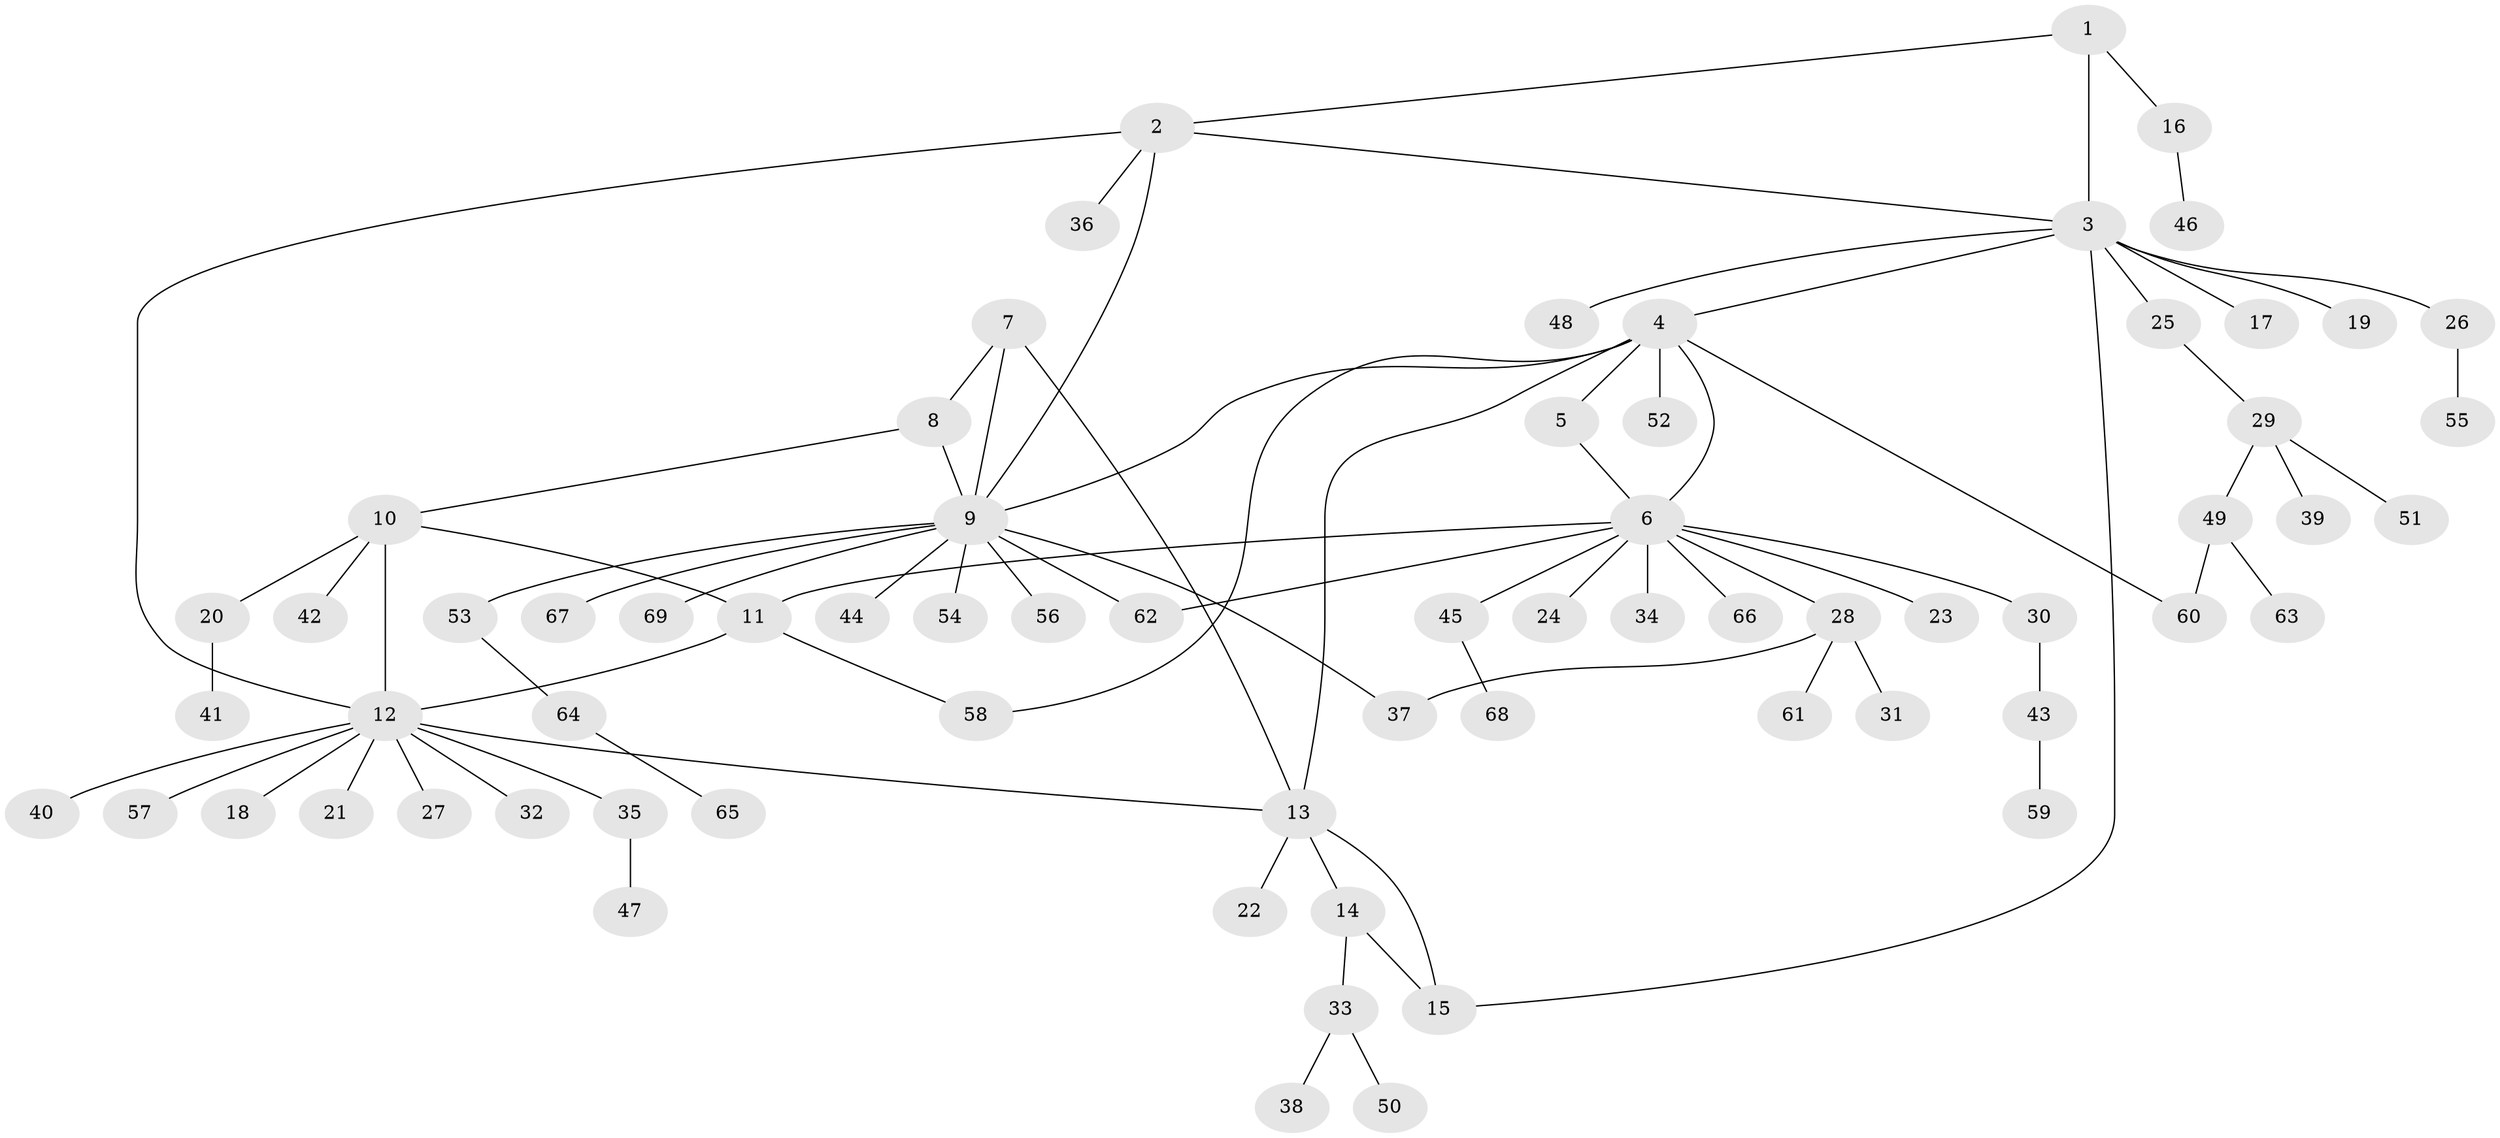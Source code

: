 // coarse degree distribution, {5: 0.04878048780487805, 7: 0.04878048780487805, 3: 0.04878048780487805, 6: 0.024390243902439025, 1: 0.6829268292682927, 9: 0.04878048780487805, 2: 0.07317073170731707, 10: 0.024390243902439025}
// Generated by graph-tools (version 1.1) at 2025/58/03/04/25 21:58:28]
// undirected, 69 vertices, 83 edges
graph export_dot {
graph [start="1"]
  node [color=gray90,style=filled];
  1;
  2;
  3;
  4;
  5;
  6;
  7;
  8;
  9;
  10;
  11;
  12;
  13;
  14;
  15;
  16;
  17;
  18;
  19;
  20;
  21;
  22;
  23;
  24;
  25;
  26;
  27;
  28;
  29;
  30;
  31;
  32;
  33;
  34;
  35;
  36;
  37;
  38;
  39;
  40;
  41;
  42;
  43;
  44;
  45;
  46;
  47;
  48;
  49;
  50;
  51;
  52;
  53;
  54;
  55;
  56;
  57;
  58;
  59;
  60;
  61;
  62;
  63;
  64;
  65;
  66;
  67;
  68;
  69;
  1 -- 2;
  1 -- 3;
  1 -- 16;
  2 -- 3;
  2 -- 9;
  2 -- 12;
  2 -- 36;
  3 -- 4;
  3 -- 15;
  3 -- 17;
  3 -- 19;
  3 -- 25;
  3 -- 26;
  3 -- 48;
  4 -- 5;
  4 -- 6;
  4 -- 9;
  4 -- 13;
  4 -- 52;
  4 -- 58;
  4 -- 60;
  5 -- 6;
  6 -- 11;
  6 -- 23;
  6 -- 24;
  6 -- 28;
  6 -- 30;
  6 -- 34;
  6 -- 45;
  6 -- 62;
  6 -- 66;
  7 -- 8;
  7 -- 9;
  7 -- 13;
  8 -- 9;
  8 -- 10;
  9 -- 37;
  9 -- 44;
  9 -- 53;
  9 -- 54;
  9 -- 56;
  9 -- 62;
  9 -- 67;
  9 -- 69;
  10 -- 11;
  10 -- 12;
  10 -- 20;
  10 -- 42;
  11 -- 12;
  11 -- 58;
  12 -- 13;
  12 -- 18;
  12 -- 21;
  12 -- 27;
  12 -- 32;
  12 -- 35;
  12 -- 40;
  12 -- 57;
  13 -- 14;
  13 -- 15;
  13 -- 22;
  14 -- 15;
  14 -- 33;
  16 -- 46;
  20 -- 41;
  25 -- 29;
  26 -- 55;
  28 -- 31;
  28 -- 37;
  28 -- 61;
  29 -- 39;
  29 -- 49;
  29 -- 51;
  30 -- 43;
  33 -- 38;
  33 -- 50;
  35 -- 47;
  43 -- 59;
  45 -- 68;
  49 -- 60;
  49 -- 63;
  53 -- 64;
  64 -- 65;
}
